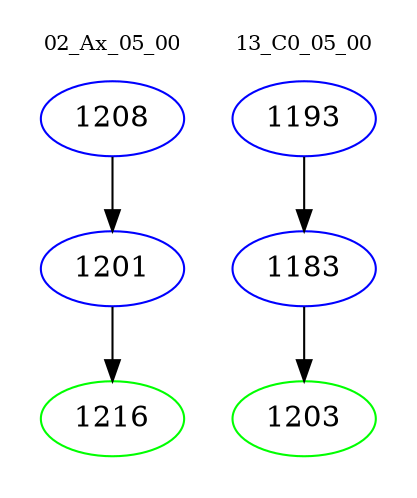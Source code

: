 digraph{
subgraph cluster_0 {
color = white
label = "02_Ax_05_00";
fontsize=10;
T0_1208 [label="1208", color="blue"]
T0_1208 -> T0_1201 [color="black"]
T0_1201 [label="1201", color="blue"]
T0_1201 -> T0_1216 [color="black"]
T0_1216 [label="1216", color="green"]
}
subgraph cluster_1 {
color = white
label = "13_C0_05_00";
fontsize=10;
T1_1193 [label="1193", color="blue"]
T1_1193 -> T1_1183 [color="black"]
T1_1183 [label="1183", color="blue"]
T1_1183 -> T1_1203 [color="black"]
T1_1203 [label="1203", color="green"]
}
}
